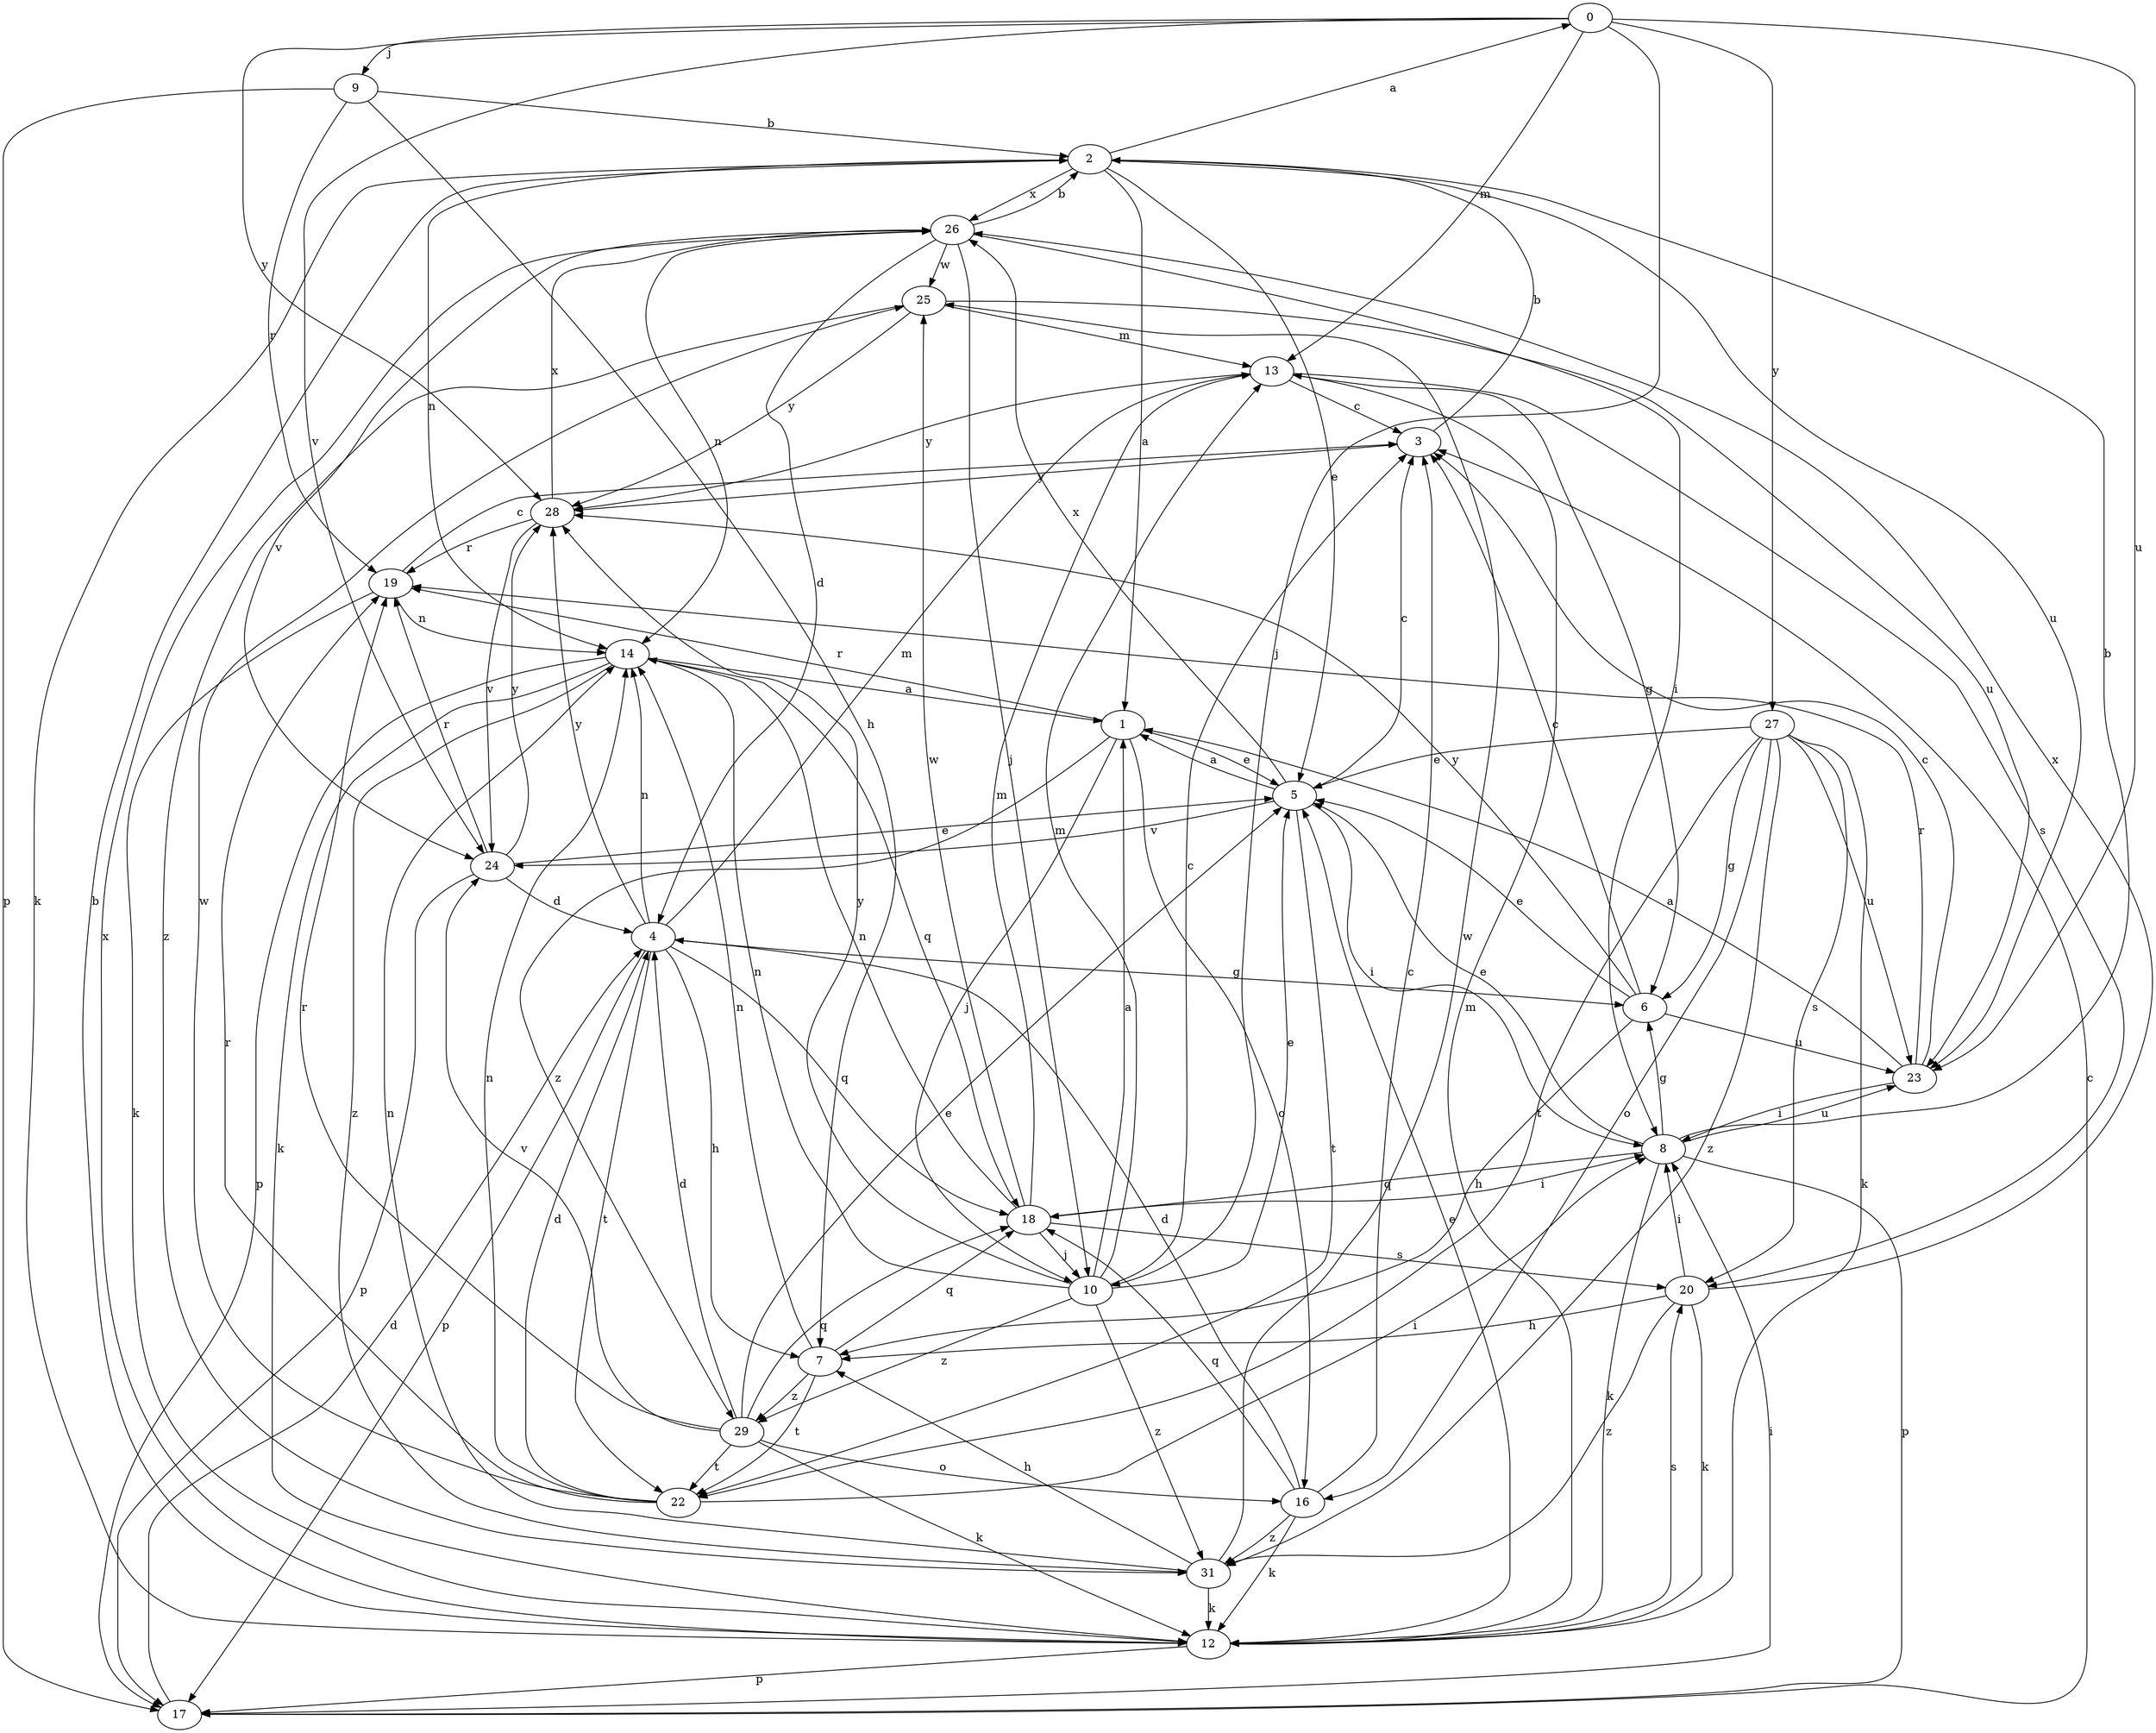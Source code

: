 strict digraph  {
0;
1;
2;
3;
4;
5;
6;
7;
8;
9;
10;
12;
13;
14;
16;
17;
18;
19;
20;
22;
23;
24;
25;
26;
27;
28;
29;
31;
0 -> 9  [label=j];
0 -> 10  [label=j];
0 -> 13  [label=m];
0 -> 23  [label=u];
0 -> 24  [label=v];
0 -> 27  [label=y];
0 -> 28  [label=y];
1 -> 5  [label=e];
1 -> 10  [label=j];
1 -> 16  [label=o];
1 -> 19  [label=r];
1 -> 29  [label=z];
2 -> 0  [label=a];
2 -> 1  [label=a];
2 -> 5  [label=e];
2 -> 12  [label=k];
2 -> 14  [label=n];
2 -> 23  [label=u];
2 -> 26  [label=x];
3 -> 2  [label=b];
3 -> 28  [label=y];
4 -> 6  [label=g];
4 -> 7  [label=h];
4 -> 13  [label=m];
4 -> 14  [label=n];
4 -> 17  [label=p];
4 -> 18  [label=q];
4 -> 22  [label=t];
4 -> 28  [label=y];
5 -> 1  [label=a];
5 -> 3  [label=c];
5 -> 8  [label=i];
5 -> 22  [label=t];
5 -> 24  [label=v];
5 -> 26  [label=x];
6 -> 3  [label=c];
6 -> 5  [label=e];
6 -> 7  [label=h];
6 -> 23  [label=u];
6 -> 28  [label=y];
7 -> 14  [label=n];
7 -> 18  [label=q];
7 -> 22  [label=t];
7 -> 29  [label=z];
8 -> 2  [label=b];
8 -> 5  [label=e];
8 -> 6  [label=g];
8 -> 12  [label=k];
8 -> 17  [label=p];
8 -> 18  [label=q];
8 -> 23  [label=u];
9 -> 2  [label=b];
9 -> 7  [label=h];
9 -> 17  [label=p];
9 -> 19  [label=r];
10 -> 1  [label=a];
10 -> 3  [label=c];
10 -> 5  [label=e];
10 -> 13  [label=m];
10 -> 14  [label=n];
10 -> 28  [label=y];
10 -> 29  [label=z];
10 -> 31  [label=z];
12 -> 2  [label=b];
12 -> 5  [label=e];
12 -> 13  [label=m];
12 -> 17  [label=p];
12 -> 20  [label=s];
12 -> 26  [label=x];
13 -> 3  [label=c];
13 -> 6  [label=g];
13 -> 20  [label=s];
13 -> 28  [label=y];
14 -> 1  [label=a];
14 -> 12  [label=k];
14 -> 17  [label=p];
14 -> 18  [label=q];
14 -> 31  [label=z];
16 -> 3  [label=c];
16 -> 4  [label=d];
16 -> 12  [label=k];
16 -> 18  [label=q];
16 -> 31  [label=z];
17 -> 3  [label=c];
17 -> 4  [label=d];
17 -> 8  [label=i];
18 -> 8  [label=i];
18 -> 10  [label=j];
18 -> 13  [label=m];
18 -> 14  [label=n];
18 -> 20  [label=s];
18 -> 25  [label=w];
19 -> 3  [label=c];
19 -> 12  [label=k];
19 -> 14  [label=n];
20 -> 7  [label=h];
20 -> 8  [label=i];
20 -> 12  [label=k];
20 -> 26  [label=x];
20 -> 31  [label=z];
22 -> 4  [label=d];
22 -> 8  [label=i];
22 -> 14  [label=n];
22 -> 19  [label=r];
22 -> 25  [label=w];
23 -> 1  [label=a];
23 -> 3  [label=c];
23 -> 8  [label=i];
23 -> 19  [label=r];
24 -> 4  [label=d];
24 -> 5  [label=e];
24 -> 17  [label=p];
24 -> 19  [label=r];
24 -> 28  [label=y];
25 -> 13  [label=m];
25 -> 23  [label=u];
25 -> 28  [label=y];
25 -> 31  [label=z];
26 -> 2  [label=b];
26 -> 4  [label=d];
26 -> 8  [label=i];
26 -> 10  [label=j];
26 -> 14  [label=n];
26 -> 24  [label=v];
26 -> 25  [label=w];
27 -> 5  [label=e];
27 -> 6  [label=g];
27 -> 12  [label=k];
27 -> 16  [label=o];
27 -> 20  [label=s];
27 -> 22  [label=t];
27 -> 23  [label=u];
27 -> 31  [label=z];
28 -> 19  [label=r];
28 -> 24  [label=v];
28 -> 26  [label=x];
29 -> 4  [label=d];
29 -> 5  [label=e];
29 -> 12  [label=k];
29 -> 16  [label=o];
29 -> 18  [label=q];
29 -> 19  [label=r];
29 -> 22  [label=t];
29 -> 24  [label=v];
31 -> 7  [label=h];
31 -> 12  [label=k];
31 -> 14  [label=n];
31 -> 25  [label=w];
}
